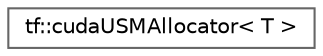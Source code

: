 digraph "类继承关系图"
{
 // LATEX_PDF_SIZE
  bgcolor="transparent";
  edge [fontname=Helvetica,fontsize=10,labelfontname=Helvetica,labelfontsize=10];
  node [fontname=Helvetica,fontsize=10,shape=box,height=0.2,width=0.4];
  rankdir="LR";
  Node0 [id="Node000000",label="tf::cudaUSMAllocator\< T \>",height=0.2,width=0.4,color="grey40", fillcolor="white", style="filled",URL="$classtf_1_1cuda_u_s_m_allocator.html",tooltip="class to create a unified shared memory (USM) allocator"];
}
